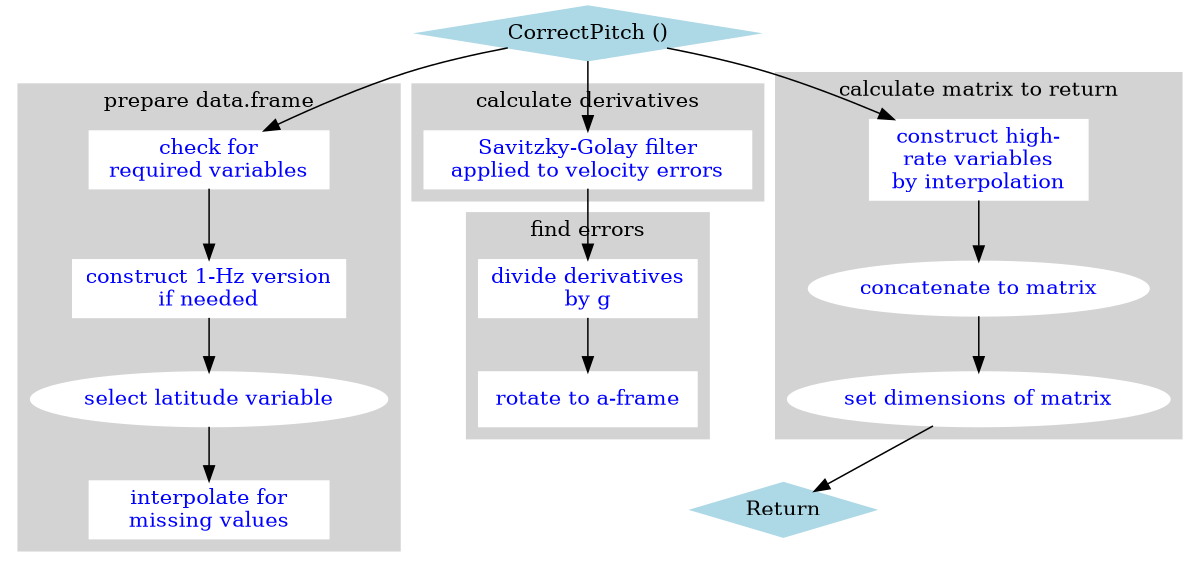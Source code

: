 digraph GPC {
  subgraph "cluster3" {
    node [style=filled,color=white,fontcolor=blue];
    style=filled;
    color=lightgrey;
    "construct high-\nrate variables\nby interpolation" -> "concatenate to matrix" -> "set dimensions of matrix" [weight=9];
    label="calculate matrix to return";
  }
  subgraph "cluster2" {
    node [style=filled,color=white,fontcolor=blue];
    style=filled;
    color=lightgrey;
    "divide derivatives\nby g" -> "rotate to a-frame" [];
    label="find errors";
  }
  subgraph "cluster1" {
    node [style=filled,color=white,fontcolor=blue];
    style=filled;
    color=lightgrey;
    "Savitzky-Golay filter\napplied to velocity errors" [];
    label="calculate derivatives";
  }
  subgraph "cluster0" {
    node [style=filled,color=white,fontcolor=blue];
    style=filled;
    color=lightgrey;
    "check for\nrequired variables" -> "construct 1-Hz version\nif needed" -> "select latitude variable" -> "interpolate for\nmissing values" [weight=9];
    label="prepare data.frame";
  }
    
  size ="8,6";
   node [style=filled, color=lightblue];
  "CorrectPitch ()" [shape=Mdiamond];
  "Return" [shape=Mdiamond];
   node [style=filled, color=white];
  ## {rank=same;"check for\nrequired variables";"Savitzky-Golay filter\napplied to velocity errors";"construct high-\nrate variables\nby interpolation";}
  "Savitzky-Golay filter\napplied to velocity errors" [shape=box, width=3];
  "construct 1-Hz version\nif needed" [shape=box, width=2.5]
  "construct high-\nrate variables\nby interpolation" [shape=box,width=2];
  "divide derivatives\nby g" [shape=box, width=2];
  "check for\nrequired variables" [shape=box,width=2.2]
  "interpolate for\nmissing values" [shape=box,width=2.2]
  "rotate to a-frame" [shape=box, width=2];
  "CorrectPitch ()" -> "check for\nrequired variables" [weight=8];
  "CorrectPitch ()" -> "Savitzky-Golay filter\napplied to velocity errors" [weight=8];
  "Savitzky-Golay filter\napplied to velocity errors" -> "divide derivatives\nby g" [weight=8];
  "CorrectPitch ()" -> "construct high-\nrate variables\nby interpolation" [weight=8];
  "set dimensions of matrix" -> "Return" [weight=1]
  "rotate to a-frame" -> "Return" [style="invis",weight=1]
  # "interpolate for\nmissing values" -> "Savitzky-Golay filter\napplied to velocity errors" [color=red, weight=0]
}
